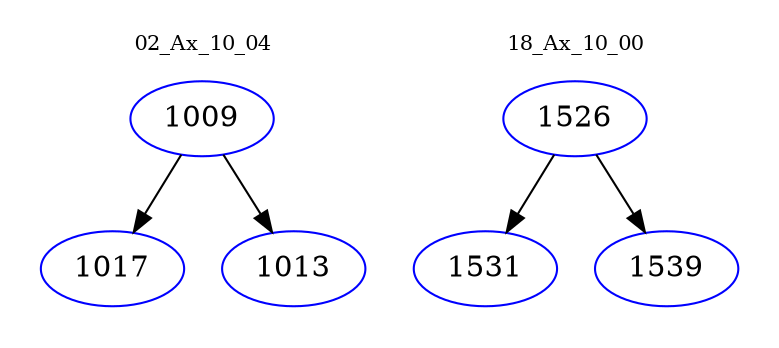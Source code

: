 digraph{
subgraph cluster_0 {
color = white
label = "02_Ax_10_04";
fontsize=10;
T0_1009 [label="1009", color="blue"]
T0_1009 -> T0_1017 [color="black"]
T0_1017 [label="1017", color="blue"]
T0_1009 -> T0_1013 [color="black"]
T0_1013 [label="1013", color="blue"]
}
subgraph cluster_1 {
color = white
label = "18_Ax_10_00";
fontsize=10;
T1_1526 [label="1526", color="blue"]
T1_1526 -> T1_1531 [color="black"]
T1_1531 [label="1531", color="blue"]
T1_1526 -> T1_1539 [color="black"]
T1_1539 [label="1539", color="blue"]
}
}
